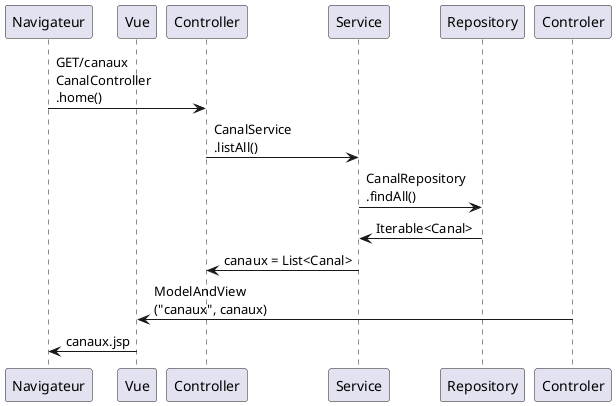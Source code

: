 @startuml
participant Navigateur
participant Vue
Navigateur -> Controller : GET/canaux\nCanalController\n.home()
Controller -> Service : CanalService\n.listAll()
Service -> Repository : CanalRepository\n.findAll()
Repository -> Service : Iterable<Canal>
Service -> Controller : canaux = List<Canal>
Controler -> Vue : ModelAndView\n("canaux", canaux)
Vue -> Navigateur : canaux.jsp
@enduml